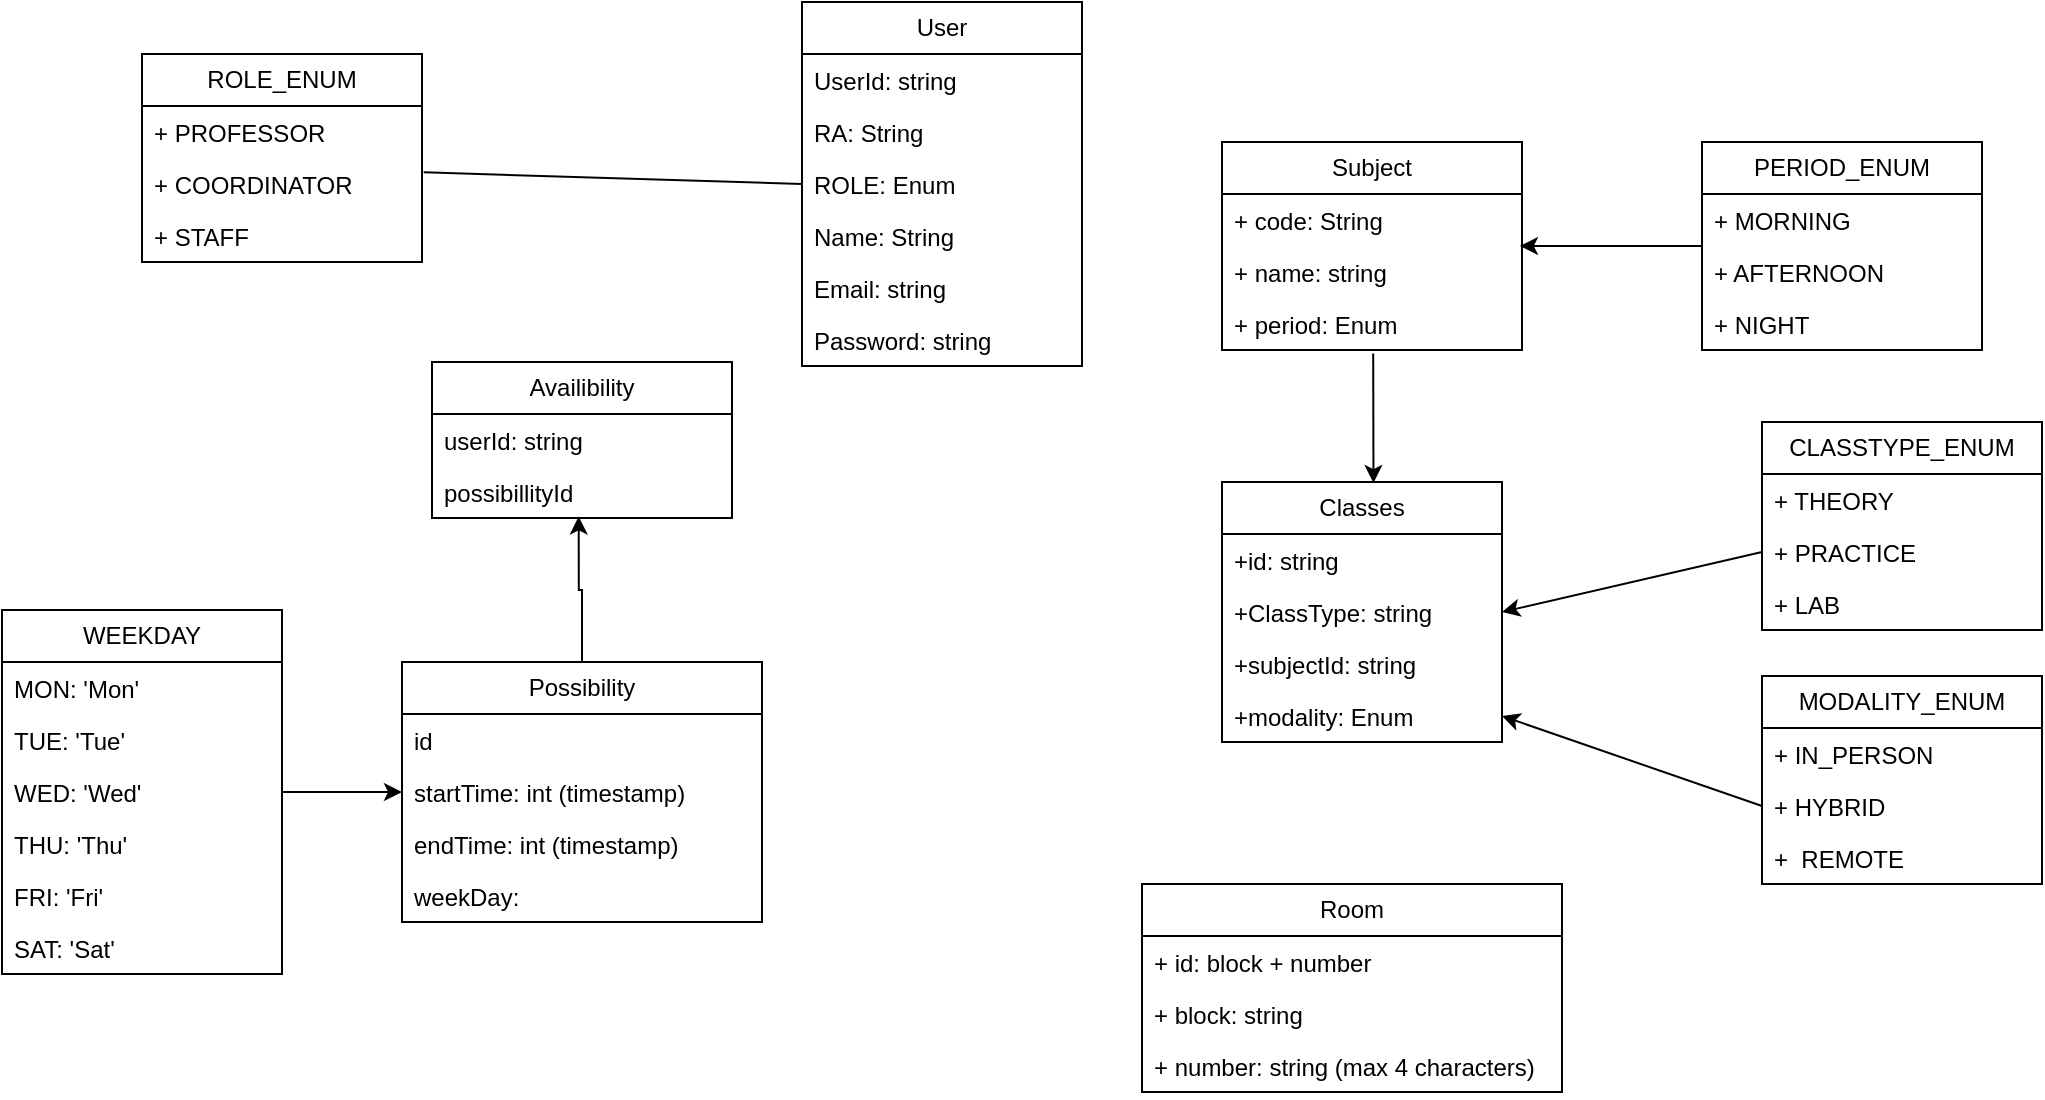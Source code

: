 <mxfile>
    <diagram name="Página-1" id="IHzaLdeOFtBkrN-kL38t">
        <mxGraphModel dx="2133" dy="599" grid="1" gridSize="10" guides="1" tooltips="1" connect="1" arrows="1" fold="1" page="1" pageScale="1" pageWidth="827" pageHeight="1169" math="0" shadow="0">
            <root>
                <mxCell id="0"/>
                <mxCell id="1" parent="0"/>
                <mxCell id="LT8aUoQQXbuHR3QGhIIL-1" value="User" style="swimlane;fontStyle=0;childLayout=stackLayout;horizontal=1;startSize=26;fillColor=none;horizontalStack=0;resizeParent=1;resizeParentMax=0;resizeLast=0;collapsible=1;marginBottom=0;whiteSpace=wrap;html=1;" parent="1" vertex="1">
                    <mxGeometry x="390" y="40" width="140" height="182" as="geometry"/>
                </mxCell>
                <mxCell id="LT8aUoQQXbuHR3QGhIIL-3" value="UserId: string" style="text;strokeColor=none;fillColor=none;align=left;verticalAlign=top;spacingLeft=4;spacingRight=4;overflow=hidden;rotatable=0;points=[[0,0.5],[1,0.5]];portConstraint=eastwest;whiteSpace=wrap;html=1;" parent="LT8aUoQQXbuHR3QGhIIL-1" vertex="1">
                    <mxGeometry y="26" width="140" height="26" as="geometry"/>
                </mxCell>
                <mxCell id="LT8aUoQQXbuHR3QGhIIL-4" value="RA: String" style="text;strokeColor=none;fillColor=none;align=left;verticalAlign=top;spacingLeft=4;spacingRight=4;overflow=hidden;rotatable=0;points=[[0,0.5],[1,0.5]];portConstraint=eastwest;whiteSpace=wrap;html=1;" parent="LT8aUoQQXbuHR3QGhIIL-1" vertex="1">
                    <mxGeometry y="52" width="140" height="26" as="geometry"/>
                </mxCell>
                <mxCell id="LT8aUoQQXbuHR3QGhIIL-25" value="ROLE: Enum" style="text;strokeColor=none;fillColor=none;align=left;verticalAlign=top;spacingLeft=4;spacingRight=4;overflow=hidden;rotatable=0;points=[[0,0.5],[1,0.5]];portConstraint=eastwest;whiteSpace=wrap;html=1;" parent="LT8aUoQQXbuHR3QGhIIL-1" vertex="1">
                    <mxGeometry y="78" width="140" height="26" as="geometry"/>
                </mxCell>
                <mxCell id="LT8aUoQQXbuHR3QGhIIL-37" value="Name: String" style="text;strokeColor=none;fillColor=none;align=left;verticalAlign=top;spacingLeft=4;spacingRight=4;overflow=hidden;rotatable=0;points=[[0,0.5],[1,0.5]];portConstraint=eastwest;whiteSpace=wrap;html=1;" parent="LT8aUoQQXbuHR3QGhIIL-1" vertex="1">
                    <mxGeometry y="104" width="140" height="26" as="geometry"/>
                </mxCell>
                <mxCell id="LT8aUoQQXbuHR3QGhIIL-38" value="Email: string" style="text;strokeColor=none;fillColor=none;align=left;verticalAlign=top;spacingLeft=4;spacingRight=4;overflow=hidden;rotatable=0;points=[[0,0.5],[1,0.5]];portConstraint=eastwest;whiteSpace=wrap;html=1;" parent="LT8aUoQQXbuHR3QGhIIL-1" vertex="1">
                    <mxGeometry y="130" width="140" height="26" as="geometry"/>
                </mxCell>
                <mxCell id="LT8aUoQQXbuHR3QGhIIL-44" value="Password: string" style="text;strokeColor=none;fillColor=none;align=left;verticalAlign=top;spacingLeft=4;spacingRight=4;overflow=hidden;rotatable=0;points=[[0,0.5],[1,0.5]];portConstraint=eastwest;whiteSpace=wrap;html=1;" parent="LT8aUoQQXbuHR3QGhIIL-1" vertex="1">
                    <mxGeometry y="156" width="140" height="26" as="geometry"/>
                </mxCell>
                <mxCell id="LT8aUoQQXbuHR3QGhIIL-13" value="Room" style="swimlane;fontStyle=0;childLayout=stackLayout;horizontal=1;startSize=26;fillColor=none;horizontalStack=0;resizeParent=1;resizeParentMax=0;resizeLast=0;collapsible=1;marginBottom=0;whiteSpace=wrap;html=1;" parent="1" vertex="1">
                    <mxGeometry x="560" y="481" width="210" height="104" as="geometry"/>
                </mxCell>
                <mxCell id="LT8aUoQQXbuHR3QGhIIL-14" value="+ id: block + number" style="text;strokeColor=none;fillColor=none;align=left;verticalAlign=top;spacingLeft=4;spacingRight=4;overflow=hidden;rotatable=0;points=[[0,0.5],[1,0.5]];portConstraint=eastwest;whiteSpace=wrap;html=1;" parent="LT8aUoQQXbuHR3QGhIIL-13" vertex="1">
                    <mxGeometry y="26" width="210" height="26" as="geometry"/>
                </mxCell>
                <mxCell id="LT8aUoQQXbuHR3QGhIIL-15" value="+ block: string" style="text;strokeColor=none;fillColor=none;align=left;verticalAlign=top;spacingLeft=4;spacingRight=4;overflow=hidden;rotatable=0;points=[[0,0.5],[1,0.5]];portConstraint=eastwest;whiteSpace=wrap;html=1;" parent="LT8aUoQQXbuHR3QGhIIL-13" vertex="1">
                    <mxGeometry y="52" width="210" height="26" as="geometry"/>
                </mxCell>
                <mxCell id="LT8aUoQQXbuHR3QGhIIL-16" value="+ number: string (max 4 characters)" style="text;strokeColor=none;fillColor=none;align=left;verticalAlign=top;spacingLeft=4;spacingRight=4;overflow=hidden;rotatable=0;points=[[0,0.5],[1,0.5]];portConstraint=eastwest;whiteSpace=wrap;html=1;" parent="LT8aUoQQXbuHR3QGhIIL-13" vertex="1">
                    <mxGeometry y="78" width="210" height="26" as="geometry"/>
                </mxCell>
                <mxCell id="LT8aUoQQXbuHR3QGhIIL-17" value="Subject" style="swimlane;fontStyle=0;childLayout=stackLayout;horizontal=1;startSize=26;fillColor=none;horizontalStack=0;resizeParent=1;resizeParentMax=0;resizeLast=0;collapsible=1;marginBottom=0;whiteSpace=wrap;html=1;" parent="1" vertex="1">
                    <mxGeometry x="600" y="110" width="150" height="104" as="geometry"/>
                </mxCell>
                <mxCell id="LT8aUoQQXbuHR3QGhIIL-18" value="+ code: String" style="text;strokeColor=none;fillColor=none;align=left;verticalAlign=top;spacingLeft=4;spacingRight=4;overflow=hidden;rotatable=0;points=[[0,0.5],[1,0.5]];portConstraint=eastwest;whiteSpace=wrap;html=1;" parent="LT8aUoQQXbuHR3QGhIIL-17" vertex="1">
                    <mxGeometry y="26" width="150" height="26" as="geometry"/>
                </mxCell>
                <mxCell id="LT8aUoQQXbuHR3QGhIIL-19" value="+ name: string" style="text;strokeColor=none;fillColor=none;align=left;verticalAlign=top;spacingLeft=4;spacingRight=4;overflow=hidden;rotatable=0;points=[[0,0.5],[1,0.5]];portConstraint=eastwest;whiteSpace=wrap;html=1;" parent="LT8aUoQQXbuHR3QGhIIL-17" vertex="1">
                    <mxGeometry y="52" width="150" height="26" as="geometry"/>
                </mxCell>
                <mxCell id="7WcmVRJW85BS8sAUSwsT-3" value="+ period: Enum" style="text;strokeColor=none;fillColor=none;align=left;verticalAlign=top;spacingLeft=4;spacingRight=4;overflow=hidden;rotatable=0;points=[[0,0.5],[1,0.5]];portConstraint=eastwest;whiteSpace=wrap;html=1;" parent="LT8aUoQQXbuHR3QGhIIL-17" vertex="1">
                    <mxGeometry y="78" width="150" height="26" as="geometry"/>
                </mxCell>
                <mxCell id="LT8aUoQQXbuHR3QGhIIL-21" value="Classes" style="swimlane;fontStyle=0;childLayout=stackLayout;horizontal=1;startSize=26;fillColor=none;horizontalStack=0;resizeParent=1;resizeParentMax=0;resizeLast=0;collapsible=1;marginBottom=0;whiteSpace=wrap;html=1;" parent="1" vertex="1">
                    <mxGeometry x="600" y="280" width="140" height="130" as="geometry"/>
                </mxCell>
                <mxCell id="LT8aUoQQXbuHR3QGhIIL-22" value="+id: string" style="text;strokeColor=none;fillColor=none;align=left;verticalAlign=top;spacingLeft=4;spacingRight=4;overflow=hidden;rotatable=0;points=[[0,0.5],[1,0.5]];portConstraint=eastwest;whiteSpace=wrap;html=1;" parent="LT8aUoQQXbuHR3QGhIIL-21" vertex="1">
                    <mxGeometry y="26" width="140" height="26" as="geometry"/>
                </mxCell>
                <mxCell id="LT8aUoQQXbuHR3QGhIIL-23" value="+ClassType: string" style="text;strokeColor=none;fillColor=none;align=left;verticalAlign=top;spacingLeft=4;spacingRight=4;overflow=hidden;rotatable=0;points=[[0,0.5],[1,0.5]];portConstraint=eastwest;whiteSpace=wrap;html=1;" parent="LT8aUoQQXbuHR3QGhIIL-21" vertex="1">
                    <mxGeometry y="52" width="140" height="26" as="geometry"/>
                </mxCell>
                <mxCell id="2" value="+subjectId: string" style="text;strokeColor=none;fillColor=none;align=left;verticalAlign=top;spacingLeft=4;spacingRight=4;overflow=hidden;rotatable=0;points=[[0,0.5],[1,0.5]];portConstraint=eastwest;whiteSpace=wrap;html=1;" parent="LT8aUoQQXbuHR3QGhIIL-21" vertex="1">
                    <mxGeometry y="78" width="140" height="26" as="geometry"/>
                </mxCell>
                <mxCell id="3" value="+modality: Enum" style="text;strokeColor=none;fillColor=none;align=left;verticalAlign=top;spacingLeft=4;spacingRight=4;overflow=hidden;rotatable=0;points=[[0,0.5],[1,0.5]];portConstraint=eastwest;whiteSpace=wrap;html=1;" vertex="1" parent="LT8aUoQQXbuHR3QGhIIL-21">
                    <mxGeometry y="104" width="140" height="26" as="geometry"/>
                </mxCell>
                <mxCell id="LT8aUoQQXbuHR3QGhIIL-32" value="ROLE_ENUM" style="swimlane;fontStyle=0;childLayout=stackLayout;horizontal=1;startSize=26;fillColor=none;horizontalStack=0;resizeParent=1;resizeParentMax=0;resizeLast=0;collapsible=1;marginBottom=0;whiteSpace=wrap;html=1;" parent="1" vertex="1">
                    <mxGeometry x="60" y="66" width="140" height="104" as="geometry"/>
                </mxCell>
                <mxCell id="LT8aUoQQXbuHR3QGhIIL-33" value="+ PROFESSOR" style="text;strokeColor=none;fillColor=none;align=left;verticalAlign=top;spacingLeft=4;spacingRight=4;overflow=hidden;rotatable=0;points=[[0,0.5],[1,0.5]];portConstraint=eastwest;whiteSpace=wrap;html=1;" parent="LT8aUoQQXbuHR3QGhIIL-32" vertex="1">
                    <mxGeometry y="26" width="140" height="26" as="geometry"/>
                </mxCell>
                <mxCell id="LT8aUoQQXbuHR3QGhIIL-34" value="+ COORDINATOR" style="text;strokeColor=none;fillColor=none;align=left;verticalAlign=top;spacingLeft=4;spacingRight=4;overflow=hidden;rotatable=0;points=[[0,0.5],[1,0.5]];portConstraint=eastwest;whiteSpace=wrap;html=1;" parent="LT8aUoQQXbuHR3QGhIIL-32" vertex="1">
                    <mxGeometry y="52" width="140" height="26" as="geometry"/>
                </mxCell>
                <mxCell id="LT8aUoQQXbuHR3QGhIIL-35" value="+ STAFF" style="text;strokeColor=none;fillColor=none;align=left;verticalAlign=top;spacingLeft=4;spacingRight=4;overflow=hidden;rotatable=0;points=[[0,0.5],[1,0.5]];portConstraint=eastwest;whiteSpace=wrap;html=1;" parent="LT8aUoQQXbuHR3QGhIIL-32" vertex="1">
                    <mxGeometry y="78" width="140" height="26" as="geometry"/>
                </mxCell>
                <mxCell id="QKernIM4GBBUuiEV-H7C-9" value="Availibility" style="swimlane;fontStyle=0;childLayout=stackLayout;horizontal=1;startSize=26;fillColor=none;horizontalStack=0;resizeParent=1;resizeParentMax=0;resizeLast=0;collapsible=1;marginBottom=0;whiteSpace=wrap;html=1;" parent="1" vertex="1">
                    <mxGeometry x="205" y="220" width="150" height="78" as="geometry"/>
                </mxCell>
                <mxCell id="QKernIM4GBBUuiEV-H7C-10" value="userId: string" style="text;strokeColor=none;fillColor=none;align=left;verticalAlign=top;spacingLeft=4;spacingRight=4;overflow=hidden;rotatable=0;points=[[0,0.5],[1,0.5]];portConstraint=eastwest;whiteSpace=wrap;html=1;" parent="QKernIM4GBBUuiEV-H7C-9" vertex="1">
                    <mxGeometry y="26" width="150" height="26" as="geometry"/>
                </mxCell>
                <mxCell id="QKernIM4GBBUuiEV-H7C-11" value="possibillityId" style="text;strokeColor=none;fillColor=none;align=left;verticalAlign=top;spacingLeft=4;spacingRight=4;overflow=hidden;rotatable=0;points=[[0,0.5],[1,0.5]];portConstraint=eastwest;whiteSpace=wrap;html=1;" parent="QKernIM4GBBUuiEV-H7C-9" vertex="1">
                    <mxGeometry y="52" width="150" height="26" as="geometry"/>
                </mxCell>
                <mxCell id="Jhc6XiXj05nsLunLRznl-2" value="" style="endArrow=none;html=1;rounded=0;entryX=0;entryY=0.5;entryDx=0;entryDy=0;exitX=1.006;exitY=0.275;exitDx=0;exitDy=0;exitPerimeter=0;" parent="1" source="LT8aUoQQXbuHR3QGhIIL-34" target="LT8aUoQQXbuHR3QGhIIL-25" edge="1">
                    <mxGeometry width="50" height="50" relative="1" as="geometry">
                        <mxPoint x="210" y="210" as="sourcePoint"/>
                        <mxPoint x="260" y="160" as="targetPoint"/>
                    </mxGeometry>
                </mxCell>
                <mxCell id="Jhc6XiXj05nsLunLRznl-5" value="" style="endArrow=classic;html=1;rounded=0;exitX=0.504;exitY=1.066;exitDx=0;exitDy=0;exitPerimeter=0;entryX=0.541;entryY=0.004;entryDx=0;entryDy=0;entryPerimeter=0;" parent="1" source="7WcmVRJW85BS8sAUSwsT-3" target="LT8aUoQQXbuHR3QGhIIL-21" edge="1">
                    <mxGeometry width="50" height="50" relative="1" as="geometry">
                        <mxPoint x="770" y="290" as="sourcePoint"/>
                        <mxPoint x="670" y="280" as="targetPoint"/>
                    </mxGeometry>
                </mxCell>
                <mxCell id="LT8aUoQQXbuHR3QGhIIL-39" value="Possibility" style="swimlane;fontStyle=0;childLayout=stackLayout;horizontal=1;startSize=26;fillColor=none;horizontalStack=0;resizeParent=1;resizeParentMax=0;resizeLast=0;collapsible=1;marginBottom=0;whiteSpace=wrap;html=1;" parent="1" vertex="1">
                    <mxGeometry x="190" y="370" width="180" height="130" as="geometry"/>
                </mxCell>
                <mxCell id="LT8aUoQQXbuHR3QGhIIL-40" value="id" style="text;strokeColor=none;fillColor=none;align=left;verticalAlign=top;spacingLeft=4;spacingRight=4;overflow=hidden;rotatable=0;points=[[0,0.5],[1,0.5]];portConstraint=eastwest;whiteSpace=wrap;html=1;" parent="LT8aUoQQXbuHR3QGhIIL-39" vertex="1">
                    <mxGeometry y="26" width="180" height="26" as="geometry"/>
                </mxCell>
                <mxCell id="LT8aUoQQXbuHR3QGhIIL-41" value="startTime: int (timestamp)" style="text;strokeColor=none;fillColor=none;align=left;verticalAlign=top;spacingLeft=4;spacingRight=4;overflow=hidden;rotatable=0;points=[[0,0.5],[1,0.5]];portConstraint=eastwest;whiteSpace=wrap;html=1;" parent="LT8aUoQQXbuHR3QGhIIL-39" vertex="1">
                    <mxGeometry y="52" width="180" height="26" as="geometry"/>
                </mxCell>
                <mxCell id="LT8aUoQQXbuHR3QGhIIL-42" value="endTime: int (timestamp)" style="text;strokeColor=none;fillColor=none;align=left;verticalAlign=top;spacingLeft=4;spacingRight=4;overflow=hidden;rotatable=0;points=[[0,0.5],[1,0.5]];portConstraint=eastwest;whiteSpace=wrap;html=1;" parent="LT8aUoQQXbuHR3QGhIIL-39" vertex="1">
                    <mxGeometry y="78" width="180" height="26" as="geometry"/>
                </mxCell>
                <mxCell id="LT8aUoQQXbuHR3QGhIIL-46" value="weekDay:" style="text;strokeColor=none;fillColor=none;align=left;verticalAlign=top;spacingLeft=4;spacingRight=4;overflow=hidden;rotatable=0;points=[[0,0.5],[1,0.5]];portConstraint=eastwest;whiteSpace=wrap;html=1;" parent="LT8aUoQQXbuHR3QGhIIL-39" vertex="1">
                    <mxGeometry y="104" width="180" height="26" as="geometry"/>
                </mxCell>
                <mxCell id="LT8aUoQQXbuHR3QGhIIL-45" style="edgeStyle=orthogonalEdgeStyle;rounded=0;orthogonalLoop=1;jettySize=auto;html=1;exitX=0.5;exitY=0;exitDx=0;exitDy=0;entryX=0.489;entryY=0.971;entryDx=0;entryDy=0;entryPerimeter=0;" parent="1" source="LT8aUoQQXbuHR3QGhIIL-39" target="QKernIM4GBBUuiEV-H7C-11" edge="1">
                    <mxGeometry relative="1" as="geometry"/>
                </mxCell>
                <mxCell id="LT8aUoQQXbuHR3QGhIIL-47" value="WEEKDAY" style="swimlane;fontStyle=0;childLayout=stackLayout;horizontal=1;startSize=26;fillColor=none;horizontalStack=0;resizeParent=1;resizeParentMax=0;resizeLast=0;collapsible=1;marginBottom=0;whiteSpace=wrap;html=1;" parent="1" vertex="1">
                    <mxGeometry x="-10" y="344" width="140" height="182" as="geometry"/>
                </mxCell>
                <mxCell id="LT8aUoQQXbuHR3QGhIIL-48" value="MON: 'Mon'" style="text;strokeColor=none;fillColor=none;align=left;verticalAlign=top;spacingLeft=4;spacingRight=4;overflow=hidden;rotatable=0;points=[[0,0.5],[1,0.5]];portConstraint=eastwest;whiteSpace=wrap;html=1;" parent="LT8aUoQQXbuHR3QGhIIL-47" vertex="1">
                    <mxGeometry y="26" width="140" height="26" as="geometry"/>
                </mxCell>
                <mxCell id="LT8aUoQQXbuHR3QGhIIL-49" value="TUE: 'Tue'" style="text;strokeColor=none;fillColor=none;align=left;verticalAlign=top;spacingLeft=4;spacingRight=4;overflow=hidden;rotatable=0;points=[[0,0.5],[1,0.5]];portConstraint=eastwest;whiteSpace=wrap;html=1;" parent="LT8aUoQQXbuHR3QGhIIL-47" vertex="1">
                    <mxGeometry y="52" width="140" height="26" as="geometry"/>
                </mxCell>
                <mxCell id="LT8aUoQQXbuHR3QGhIIL-50" value="WED: 'Wed'" style="text;strokeColor=none;fillColor=none;align=left;verticalAlign=top;spacingLeft=4;spacingRight=4;overflow=hidden;rotatable=0;points=[[0,0.5],[1,0.5]];portConstraint=eastwest;whiteSpace=wrap;html=1;" parent="LT8aUoQQXbuHR3QGhIIL-47" vertex="1">
                    <mxGeometry y="78" width="140" height="26" as="geometry"/>
                </mxCell>
                <mxCell id="LT8aUoQQXbuHR3QGhIIL-51" value="THU: 'Thu'" style="text;strokeColor=none;fillColor=none;align=left;verticalAlign=top;spacingLeft=4;spacingRight=4;overflow=hidden;rotatable=0;points=[[0,0.5],[1,0.5]];portConstraint=eastwest;whiteSpace=wrap;html=1;" parent="LT8aUoQQXbuHR3QGhIIL-47" vertex="1">
                    <mxGeometry y="104" width="140" height="26" as="geometry"/>
                </mxCell>
                <mxCell id="LT8aUoQQXbuHR3QGhIIL-52" value="FRI: 'Fri'" style="text;strokeColor=none;fillColor=none;align=left;verticalAlign=top;spacingLeft=4;spacingRight=4;overflow=hidden;rotatable=0;points=[[0,0.5],[1,0.5]];portConstraint=eastwest;whiteSpace=wrap;html=1;" parent="LT8aUoQQXbuHR3QGhIIL-47" vertex="1">
                    <mxGeometry y="130" width="140" height="26" as="geometry"/>
                </mxCell>
                <mxCell id="LT8aUoQQXbuHR3QGhIIL-53" value="SAT: 'Sat'" style="text;strokeColor=none;fillColor=none;align=left;verticalAlign=top;spacingLeft=4;spacingRight=4;overflow=hidden;rotatable=0;points=[[0,0.5],[1,0.5]];portConstraint=eastwest;whiteSpace=wrap;html=1;" parent="LT8aUoQQXbuHR3QGhIIL-47" vertex="1">
                    <mxGeometry y="156" width="140" height="26" as="geometry"/>
                </mxCell>
                <mxCell id="LT8aUoQQXbuHR3QGhIIL-54" style="edgeStyle=orthogonalEdgeStyle;rounded=0;orthogonalLoop=1;jettySize=auto;html=1;entryX=0;entryY=0.5;entryDx=0;entryDy=0;" parent="1" source="LT8aUoQQXbuHR3QGhIIL-47" target="LT8aUoQQXbuHR3QGhIIL-41" edge="1">
                    <mxGeometry relative="1" as="geometry"/>
                </mxCell>
                <mxCell id="8" style="edgeStyle=none;html=1;entryX=0.993;entryY=0;entryDx=0;entryDy=0;entryPerimeter=0;" edge="1" parent="1" source="4" target="LT8aUoQQXbuHR3QGhIIL-19">
                    <mxGeometry relative="1" as="geometry"/>
                </mxCell>
                <mxCell id="4" value="PERIOD_ENUM" style="swimlane;fontStyle=0;childLayout=stackLayout;horizontal=1;startSize=26;fillColor=none;horizontalStack=0;resizeParent=1;resizeParentMax=0;resizeLast=0;collapsible=1;marginBottom=0;whiteSpace=wrap;html=1;" vertex="1" parent="1">
                    <mxGeometry x="840" y="110" width="140" height="104" as="geometry"/>
                </mxCell>
                <mxCell id="5" value="+ MORNING" style="text;strokeColor=none;fillColor=none;align=left;verticalAlign=top;spacingLeft=4;spacingRight=4;overflow=hidden;rotatable=0;points=[[0,0.5],[1,0.5]];portConstraint=eastwest;whiteSpace=wrap;html=1;" vertex="1" parent="4">
                    <mxGeometry y="26" width="140" height="26" as="geometry"/>
                </mxCell>
                <mxCell id="6" value="+ AFTERNOON" style="text;strokeColor=none;fillColor=none;align=left;verticalAlign=top;spacingLeft=4;spacingRight=4;overflow=hidden;rotatable=0;points=[[0,0.5],[1,0.5]];portConstraint=eastwest;whiteSpace=wrap;html=1;" vertex="1" parent="4">
                    <mxGeometry y="52" width="140" height="26" as="geometry"/>
                </mxCell>
                <mxCell id="7" value="+ NIGHT" style="text;strokeColor=none;fillColor=none;align=left;verticalAlign=top;spacingLeft=4;spacingRight=4;overflow=hidden;rotatable=0;points=[[0,0.5],[1,0.5]];portConstraint=eastwest;whiteSpace=wrap;html=1;" vertex="1" parent="4">
                    <mxGeometry y="78" width="140" height="26" as="geometry"/>
                </mxCell>
                <mxCell id="9" value="CLASSTYPE_ENUM" style="swimlane;fontStyle=0;childLayout=stackLayout;horizontal=1;startSize=26;fillColor=none;horizontalStack=0;resizeParent=1;resizeParentMax=0;resizeLast=0;collapsible=1;marginBottom=0;whiteSpace=wrap;html=1;" vertex="1" parent="1">
                    <mxGeometry x="870" y="250" width="140" height="104" as="geometry"/>
                </mxCell>
                <mxCell id="10" value="+ THEORY&lt;span style=&quot;white-space: pre;&quot;&gt;&#9;&lt;/span&gt;" style="text;strokeColor=none;fillColor=none;align=left;verticalAlign=top;spacingLeft=4;spacingRight=4;overflow=hidden;rotatable=0;points=[[0,0.5],[1,0.5]];portConstraint=eastwest;whiteSpace=wrap;html=1;" vertex="1" parent="9">
                    <mxGeometry y="26" width="140" height="26" as="geometry"/>
                </mxCell>
                <mxCell id="11" value="+ PRACTICE" style="text;strokeColor=none;fillColor=none;align=left;verticalAlign=top;spacingLeft=4;spacingRight=4;overflow=hidden;rotatable=0;points=[[0,0.5],[1,0.5]];portConstraint=eastwest;whiteSpace=wrap;html=1;" vertex="1" parent="9">
                    <mxGeometry y="52" width="140" height="26" as="geometry"/>
                </mxCell>
                <mxCell id="12" value="+ LAB" style="text;strokeColor=none;fillColor=none;align=left;verticalAlign=top;spacingLeft=4;spacingRight=4;overflow=hidden;rotatable=0;points=[[0,0.5],[1,0.5]];portConstraint=eastwest;whiteSpace=wrap;html=1;" vertex="1" parent="9">
                    <mxGeometry y="78" width="140" height="26" as="geometry"/>
                </mxCell>
                <mxCell id="13" value="MODALITY_ENUM" style="swimlane;fontStyle=0;childLayout=stackLayout;horizontal=1;startSize=26;fillColor=none;horizontalStack=0;resizeParent=1;resizeParentMax=0;resizeLast=0;collapsible=1;marginBottom=0;whiteSpace=wrap;html=1;" vertex="1" parent="1">
                    <mxGeometry x="870" y="377" width="140" height="104" as="geometry"/>
                </mxCell>
                <mxCell id="14" value="+ IN_PERSON" style="text;strokeColor=none;fillColor=none;align=left;verticalAlign=top;spacingLeft=4;spacingRight=4;overflow=hidden;rotatable=0;points=[[0,0.5],[1,0.5]];portConstraint=eastwest;whiteSpace=wrap;html=1;" vertex="1" parent="13">
                    <mxGeometry y="26" width="140" height="26" as="geometry"/>
                </mxCell>
                <mxCell id="15" value="+ HYBRID" style="text;strokeColor=none;fillColor=none;align=left;verticalAlign=top;spacingLeft=4;spacingRight=4;overflow=hidden;rotatable=0;points=[[0,0.5],[1,0.5]];portConstraint=eastwest;whiteSpace=wrap;html=1;" vertex="1" parent="13">
                    <mxGeometry y="52" width="140" height="26" as="geometry"/>
                </mxCell>
                <mxCell id="16" value="+&amp;nbsp; REMOTE" style="text;strokeColor=none;fillColor=none;align=left;verticalAlign=top;spacingLeft=4;spacingRight=4;overflow=hidden;rotatable=0;points=[[0,0.5],[1,0.5]];portConstraint=eastwest;whiteSpace=wrap;html=1;" vertex="1" parent="13">
                    <mxGeometry y="78" width="140" height="26" as="geometry"/>
                </mxCell>
                <mxCell id="17" style="edgeStyle=none;html=1;exitX=0;exitY=0.5;exitDx=0;exitDy=0;entryX=1;entryY=0.5;entryDx=0;entryDy=0;" edge="1" parent="1" source="11" target="LT8aUoQQXbuHR3QGhIIL-23">
                    <mxGeometry relative="1" as="geometry">
                        <mxPoint x="750" y="340" as="targetPoint"/>
                    </mxGeometry>
                </mxCell>
                <mxCell id="18" style="edgeStyle=none;html=1;exitX=0;exitY=0.5;exitDx=0;exitDy=0;entryX=1;entryY=0.5;entryDx=0;entryDy=0;" edge="1" parent="1" source="15" target="3">
                    <mxGeometry relative="1" as="geometry"/>
                </mxCell>
            </root>
        </mxGraphModel>
    </diagram>
</mxfile>